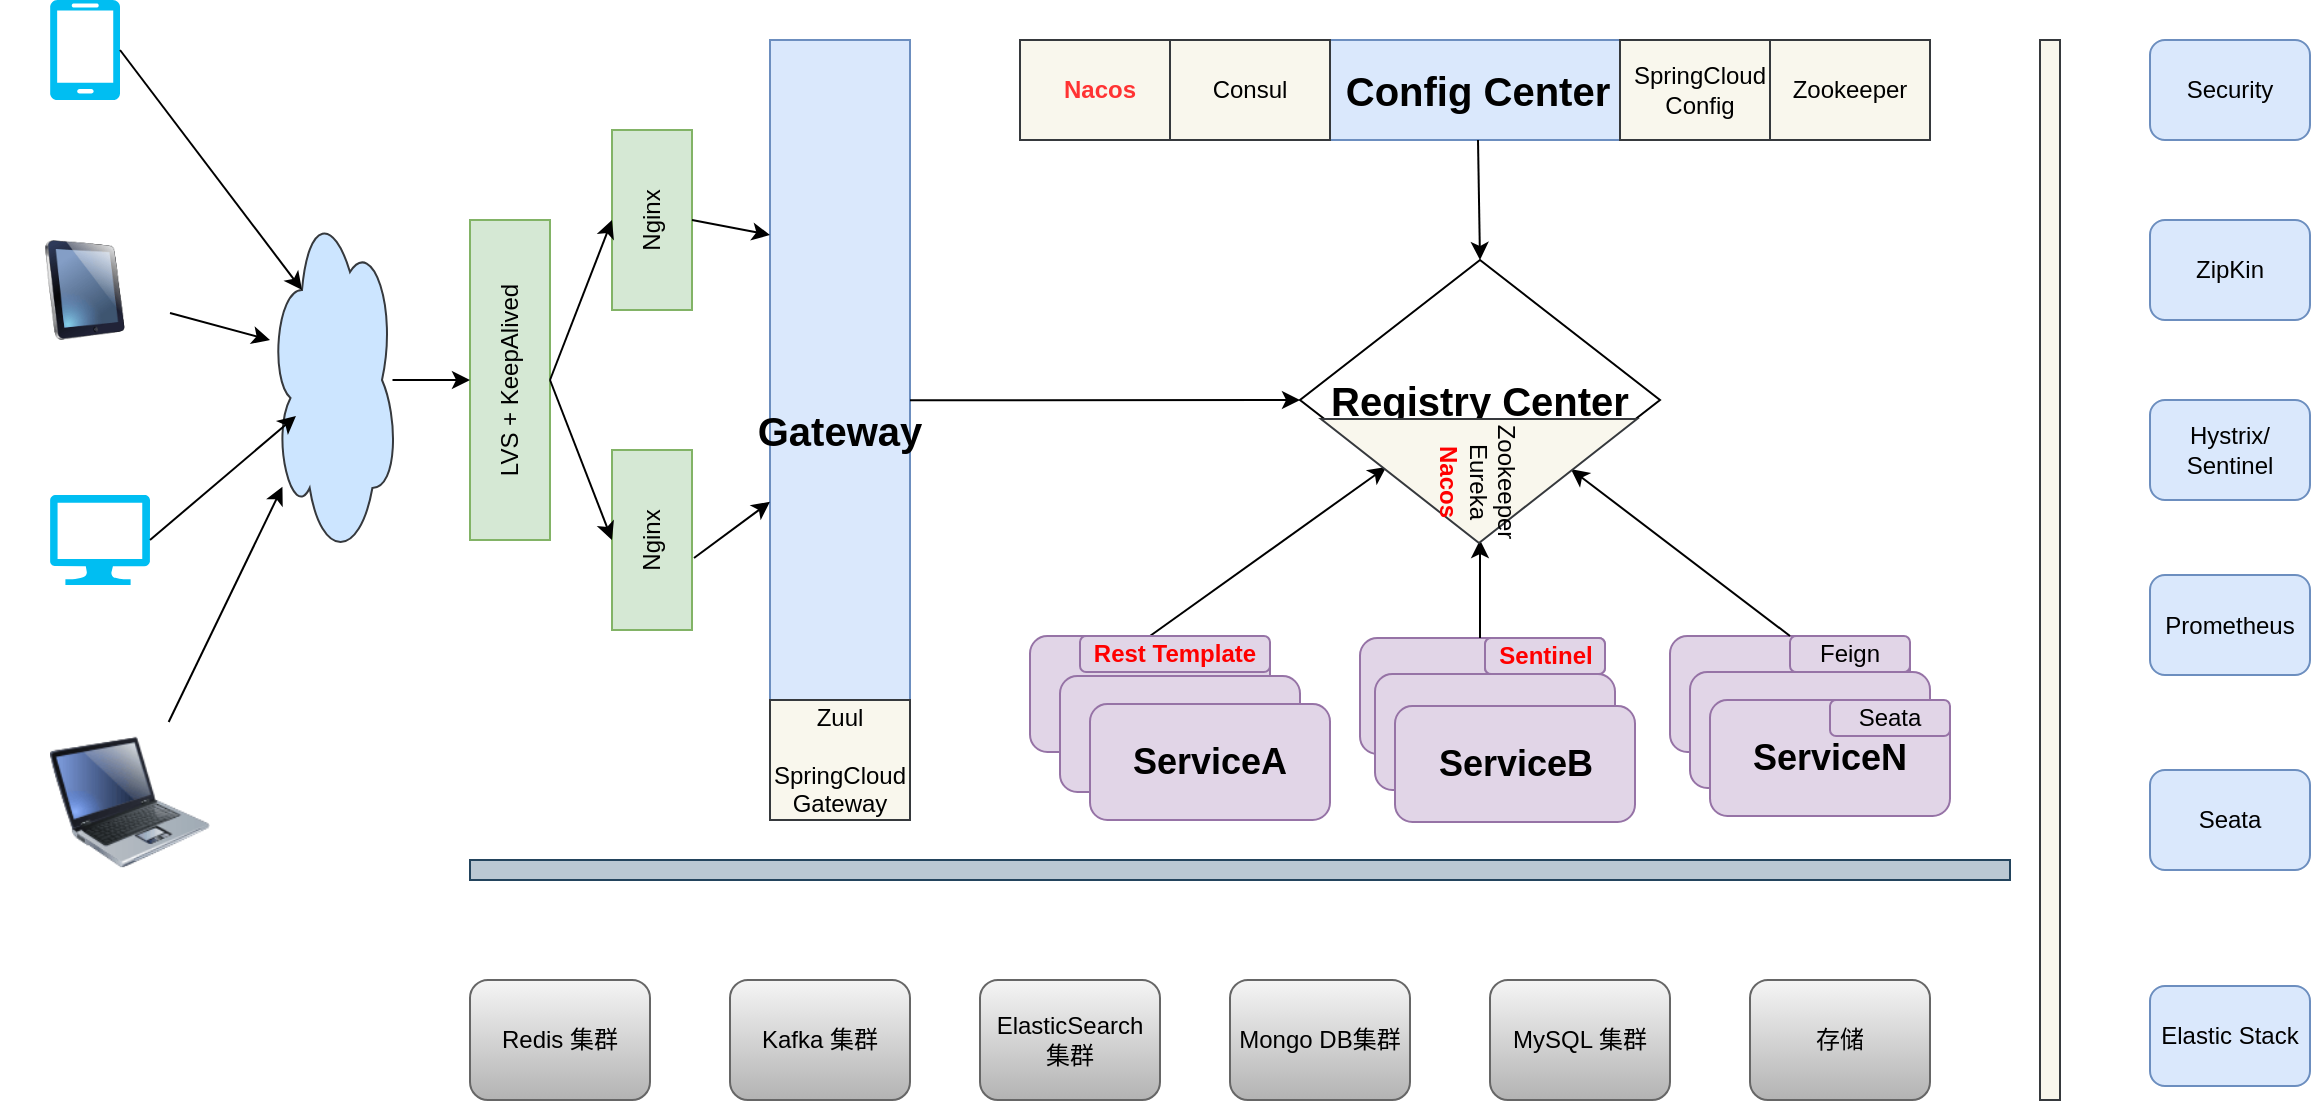 <mxfile version="14.1.1" type="github">
  <diagram id="Nxdn1b_2vX5v2sUgJNZZ" name="Page-1">
    <mxGraphModel dx="1038" dy="547" grid="1" gridSize="10" guides="1" tooltips="1" connect="1" arrows="1" fold="1" page="1" pageScale="1" pageWidth="850" pageHeight="1100" math="0" shadow="0">
      <root>
        <mxCell id="0" />
        <mxCell id="1" parent="0" />
        <mxCell id="o0XXjw1o6ZKp6EziVkPJ-1" value="&lt;div align=&quot;center&quot;&gt;&lt;b&gt;&lt;font style=&quot;font-size: 20px&quot;&gt;Gateway&lt;/font&gt;&lt;/b&gt;&lt;/div&gt;" style="rounded=0;whiteSpace=wrap;html=1;fillColor=#dae8fc;strokeColor=#6c8ebf;align=center;" parent="1" vertex="1">
          <mxGeometry x="425" y="60" width="70" height="390" as="geometry" />
        </mxCell>
        <mxCell id="o0XXjw1o6ZKp6EziVkPJ-2" value="Nginx" style="rounded=0;whiteSpace=wrap;html=1;fillColor=#d5e8d4;strokeColor=#82b366;rotation=-90;" parent="1" vertex="1">
          <mxGeometry x="321" y="130" width="90" height="40" as="geometry" />
        </mxCell>
        <mxCell id="o0XXjw1o6ZKp6EziVkPJ-3" value="Nginx" style="rounded=0;whiteSpace=wrap;html=1;fillColor=#d5e8d4;strokeColor=#82b366;rotation=-90;" parent="1" vertex="1">
          <mxGeometry x="321" y="290" width="90" height="40" as="geometry" />
        </mxCell>
        <mxCell id="o0XXjw1o6ZKp6EziVkPJ-4" value="&lt;font style=&quot;font-size: 15px&quot;&gt;ServiceA&lt;/font&gt;" style="rounded=1;whiteSpace=wrap;html=1;fillColor=#e1d5e7;strokeColor=#9673a6;" parent="1" vertex="1">
          <mxGeometry x="555" y="358" width="120" height="58" as="geometry" />
        </mxCell>
        <mxCell id="o0XXjw1o6ZKp6EziVkPJ-5" value="ServiceB" style="rounded=1;whiteSpace=wrap;html=1;fillColor=#e1d5e7;strokeColor=#9673a6;" parent="1" vertex="1">
          <mxGeometry x="720" y="359" width="120" height="58" as="geometry" />
        </mxCell>
        <mxCell id="o0XXjw1o6ZKp6EziVkPJ-6" value="&lt;b&gt;&lt;font style=&quot;font-size: 20px&quot;&gt;Config Center&lt;/font&gt;&lt;/b&gt;" style="rounded=0;whiteSpace=wrap;html=1;fillColor=#dae8fc;strokeColor=#6c8ebf;" parent="1" vertex="1">
          <mxGeometry x="554" y="60" width="450" height="50" as="geometry" />
        </mxCell>
        <mxCell id="o0XXjw1o6ZKp6EziVkPJ-7" value="&lt;div&gt;Zuul&lt;/div&gt;&lt;div&gt;&lt;br&gt;&lt;/div&gt;&lt;div&gt;SpringCloud Gateway&lt;br&gt;&lt;/div&gt;" style="rounded=0;whiteSpace=wrap;html=1;fillColor=#f9f7ed;strokeColor=#36393d;" parent="1" vertex="1">
          <mxGeometry x="425" y="390" width="70" height="60" as="geometry" />
        </mxCell>
        <mxCell id="o0XXjw1o6ZKp6EziVkPJ-8" value="ServiceN" style="rounded=1;whiteSpace=wrap;html=1;fillColor=#e1d5e7;strokeColor=#9673a6;" parent="1" vertex="1">
          <mxGeometry x="875" y="358" width="120" height="58" as="geometry" />
        </mxCell>
        <mxCell id="o0XXjw1o6ZKp6EziVkPJ-9" value="" style="rounded=0;whiteSpace=wrap;html=1;fillColor=#bac8d3;strokeColor=#23445d;" parent="1" vertex="1">
          <mxGeometry x="275" y="470" width="770" height="10" as="geometry" />
        </mxCell>
        <mxCell id="o0XXjw1o6ZKp6EziVkPJ-10" value="MySQL 集群" style="rounded=1;whiteSpace=wrap;html=1;fillColor=#f5f5f5;strokeColor=#666666;gradientColor=#b3b3b3;" parent="1" vertex="1">
          <mxGeometry x="785" y="530" width="90" height="60" as="geometry" />
        </mxCell>
        <mxCell id="o0XXjw1o6ZKp6EziVkPJ-11" value="Redis 集群" style="rounded=1;whiteSpace=wrap;html=1;fillColor=#f5f5f5;strokeColor=#666666;gradientColor=#b3b3b3;" parent="1" vertex="1">
          <mxGeometry x="275" y="530" width="90" height="60" as="geometry" />
        </mxCell>
        <mxCell id="o0XXjw1o6ZKp6EziVkPJ-12" value="&lt;div&gt;Kafka 集群&lt;/div&gt;" style="rounded=1;whiteSpace=wrap;html=1;fillColor=#f5f5f5;strokeColor=#666666;gradientColor=#b3b3b3;" parent="1" vertex="1">
          <mxGeometry x="405" y="530" width="90" height="60" as="geometry" />
        </mxCell>
        <mxCell id="o0XXjw1o6ZKp6EziVkPJ-13" value="&lt;div&gt;ElasticSearch 集群&lt;/div&gt;" style="rounded=1;whiteSpace=wrap;html=1;fillColor=#f5f5f5;strokeColor=#666666;gradientColor=#b3b3b3;" parent="1" vertex="1">
          <mxGeometry x="530" y="530" width="90" height="60" as="geometry" />
        </mxCell>
        <mxCell id="o0XXjw1o6ZKp6EziVkPJ-14" value="&lt;div&gt;Mongo DB集群&lt;/div&gt;" style="rounded=1;whiteSpace=wrap;html=1;fillColor=#f5f5f5;strokeColor=#666666;gradientColor=#b3b3b3;" parent="1" vertex="1">
          <mxGeometry x="655" y="530" width="90" height="60" as="geometry" />
        </mxCell>
        <mxCell id="o0XXjw1o6ZKp6EziVkPJ-15" value="存储" style="rounded=1;whiteSpace=wrap;html=1;fillColor=#f5f5f5;strokeColor=#666666;gradientColor=#b3b3b3;" parent="1" vertex="1">
          <mxGeometry x="915" y="530" width="90" height="60" as="geometry" />
        </mxCell>
        <mxCell id="o0XXjw1o6ZKp6EziVkPJ-16" value="&lt;b&gt;&lt;font style=&quot;font-size: 20px&quot;&gt;Registry Center&lt;/font&gt;&lt;/b&gt;" style="rhombus;whiteSpace=wrap;html=1;" parent="1" vertex="1">
          <mxGeometry x="690" y="170" width="180" height="140" as="geometry" />
        </mxCell>
        <mxCell id="o0XXjw1o6ZKp6EziVkPJ-17" value="LVS + KeepAlived" style="rounded=0;whiteSpace=wrap;html=1;fillColor=#d5e8d4;strokeColor=#82b366;rotation=-90;" parent="1" vertex="1">
          <mxGeometry x="215" y="210" width="160" height="40" as="geometry" />
        </mxCell>
        <mxCell id="o0XXjw1o6ZKp6EziVkPJ-18" value="" style="ellipse;shape=cloud;whiteSpace=wrap;html=1;fillColor=#cce5ff;strokeColor=#36393d;" parent="1" vertex="1">
          <mxGeometry x="175" y="140" width="64" height="180" as="geometry" />
        </mxCell>
        <mxCell id="o0XXjw1o6ZKp6EziVkPJ-19" value="&lt;div&gt;SpringCloud Config&lt;/div&gt;" style="rounded=0;whiteSpace=wrap;html=1;fillColor=#f9f7ed;strokeColor=#36393d;" parent="1" vertex="1">
          <mxGeometry x="850" y="60" width="80" height="50" as="geometry" />
        </mxCell>
        <mxCell id="o0XXjw1o6ZKp6EziVkPJ-20" value="" style="endArrow=classic;html=1;exitX=0.5;exitY=0;exitDx=0;exitDy=0;" parent="1" source="o0XXjw1o6ZKp6EziVkPJ-4" target="o0XXjw1o6ZKp6EziVkPJ-16" edge="1">
          <mxGeometry width="50" height="50" relative="1" as="geometry">
            <mxPoint x="615" y="390" as="sourcePoint" />
            <mxPoint x="665" y="340" as="targetPoint" />
          </mxGeometry>
        </mxCell>
        <mxCell id="o0XXjw1o6ZKp6EziVkPJ-21" value="" style="endArrow=classic;html=1;entryX=0;entryY=0.5;entryDx=0;entryDy=0;exitX=1;exitY=0.462;exitDx=0;exitDy=0;exitPerimeter=0;" parent="1" source="o0XXjw1o6ZKp6EziVkPJ-1" target="o0XXjw1o6ZKp6EziVkPJ-16" edge="1">
          <mxGeometry width="50" height="50" relative="1" as="geometry">
            <mxPoint x="495" y="250" as="sourcePoint" />
            <mxPoint x="545" y="200" as="targetPoint" />
          </mxGeometry>
        </mxCell>
        <mxCell id="o0XXjw1o6ZKp6EziVkPJ-22" value="" style="endArrow=classic;html=1;exitX=0.5;exitY=0;exitDx=0;exitDy=0;" parent="1" source="o0XXjw1o6ZKp6EziVkPJ-8" target="o0XXjw1o6ZKp6EziVkPJ-16" edge="1">
          <mxGeometry width="50" height="50" relative="1" as="geometry">
            <mxPoint x="875" y="350" as="sourcePoint" />
            <mxPoint x="1125" y="270" as="targetPoint" />
          </mxGeometry>
        </mxCell>
        <mxCell id="o0XXjw1o6ZKp6EziVkPJ-23" value="" style="endArrow=classic;html=1;exitX=0.5;exitY=0;exitDx=0;exitDy=0;entryX=0.5;entryY=1;entryDx=0;entryDy=0;" parent="1" source="o0XXjw1o6ZKp6EziVkPJ-5" target="o0XXjw1o6ZKp6EziVkPJ-16" edge="1">
          <mxGeometry width="50" height="50" relative="1" as="geometry">
            <mxPoint x="875" y="371.03" as="sourcePoint" />
            <mxPoint x="982.325" y="260.004" as="targetPoint" />
          </mxGeometry>
        </mxCell>
        <mxCell id="o0XXjw1o6ZKp6EziVkPJ-24" value="&lt;div&gt;Zookeeper&lt;br&gt;&lt;/div&gt;&lt;div&gt;Eureka&lt;/div&gt;&lt;div&gt;&lt;b&gt;&lt;font color=&quot;#FF0000&quot;&gt;Nacos&lt;/font&gt;&lt;/b&gt;&lt;br&gt;&lt;/div&gt;" style="triangle;whiteSpace=wrap;html=1;rotation=90;fillColor=#f9f7ed;strokeColor=#36393d;" parent="1" vertex="1">
          <mxGeometry x="748.5" y="201.5" width="62" height="158" as="geometry" />
        </mxCell>
        <mxCell id="o0XXjw1o6ZKp6EziVkPJ-25" value="Sentinel" style="rounded=1;whiteSpace=wrap;html=1;arcSize=17;fillColor=#e1d5e7;strokeColor=#9673a6;" parent="1" vertex="1">
          <mxGeometry x="782.5" y="359" width="60" height="18" as="geometry" />
        </mxCell>
        <mxCell id="o0XXjw1o6ZKp6EziVkPJ-26" value="Hystrux/Sentinel" style="rounded=1;whiteSpace=wrap;html=1;arcSize=17;fillColor=#e1d5e7;strokeColor=#9673a6;" parent="1" vertex="1">
          <mxGeometry x="585" y="398" width="90" height="18" as="geometry" />
        </mxCell>
        <mxCell id="o0XXjw1o6ZKp6EziVkPJ-27" value="&lt;font style=&quot;font-size: 15px&quot;&gt;ServiceA&lt;/font&gt;" style="rounded=1;whiteSpace=wrap;html=1;fillColor=#e1d5e7;strokeColor=#9673a6;" parent="1" vertex="1">
          <mxGeometry x="570" y="378" width="120" height="58" as="geometry" />
        </mxCell>
        <mxCell id="o0XXjw1o6ZKp6EziVkPJ-29" value="Hystrux/Sentinel" style="rounded=1;whiteSpace=wrap;html=1;arcSize=17;fillColor=#e1d5e7;strokeColor=#9673a6;" parent="1" vertex="1">
          <mxGeometry x="600" y="418" width="90" height="18" as="geometry" />
        </mxCell>
        <mxCell id="o0XXjw1o6ZKp6EziVkPJ-30" value="&lt;font style=&quot;font-size: 18px&quot;&gt;&lt;b&gt;&lt;font style=&quot;font-size: 18px&quot;&gt;ServiceA&lt;/font&gt;&lt;/b&gt;&lt;/font&gt;" style="rounded=1;whiteSpace=wrap;html=1;fillColor=#e1d5e7;strokeColor=#9673a6;" parent="1" vertex="1">
          <mxGeometry x="585" y="392" width="120" height="58" as="geometry" />
        </mxCell>
        <mxCell id="o0XXjw1o6ZKp6EziVkPJ-32" value="ServiceB" style="rounded=1;whiteSpace=wrap;html=1;fillColor=#e1d5e7;strokeColor=#9673a6;" parent="1" vertex="1">
          <mxGeometry x="727.5" y="377" width="120" height="58" as="geometry" />
        </mxCell>
        <mxCell id="o0XXjw1o6ZKp6EziVkPJ-33" value="&lt;font style=&quot;font-size: 18px&quot;&gt;&lt;b&gt;&lt;font style=&quot;font-size: 18px&quot;&gt;ServiceB&lt;/font&gt;&lt;/b&gt;&lt;/font&gt;" style="rounded=1;whiteSpace=wrap;html=1;fillColor=#e1d5e7;strokeColor=#9673a6;" parent="1" vertex="1">
          <mxGeometry x="737.5" y="393" width="120" height="58" as="geometry" />
        </mxCell>
        <mxCell id="o0XXjw1o6ZKp6EziVkPJ-34" value="ServiceN" style="rounded=1;whiteSpace=wrap;html=1;fillColor=#e1d5e7;strokeColor=#9673a6;" parent="1" vertex="1">
          <mxGeometry x="885" y="376" width="120" height="58" as="geometry" />
        </mxCell>
        <mxCell id="o0XXjw1o6ZKp6EziVkPJ-35" value="&lt;font style=&quot;font-size: 18px&quot;&gt;&lt;b&gt;&lt;font style=&quot;font-size: 18px&quot;&gt;ServiceN&lt;/font&gt;&lt;/b&gt;&lt;/font&gt;" style="rounded=1;whiteSpace=wrap;html=1;fillColor=#e1d5e7;strokeColor=#9673a6;" parent="1" vertex="1">
          <mxGeometry x="895" y="390" width="120" height="58" as="geometry" />
        </mxCell>
        <mxCell id="o0XXjw1o6ZKp6EziVkPJ-36" value="" style="endArrow=classic;html=1;exitX=0.5;exitY=1;exitDx=0;exitDy=0;entryX=0;entryY=0.25;entryDx=0;entryDy=0;" parent="1" source="o0XXjw1o6ZKp6EziVkPJ-2" target="o0XXjw1o6ZKp6EziVkPJ-1" edge="1">
          <mxGeometry width="50" height="50" relative="1" as="geometry">
            <mxPoint x="615" y="320" as="sourcePoint" />
            <mxPoint x="665" y="270" as="targetPoint" />
          </mxGeometry>
        </mxCell>
        <mxCell id="o0XXjw1o6ZKp6EziVkPJ-37" value="" style="endArrow=classic;html=1;exitX=0.4;exitY=1.025;exitDx=0;exitDy=0;exitPerimeter=0;entryX=0;entryY=0.592;entryDx=0;entryDy=0;entryPerimeter=0;" parent="1" source="o0XXjw1o6ZKp6EziVkPJ-3" target="o0XXjw1o6ZKp6EziVkPJ-1" edge="1">
          <mxGeometry width="50" height="50" relative="1" as="geometry">
            <mxPoint x="615" y="320" as="sourcePoint" />
            <mxPoint x="665" y="270" as="targetPoint" />
          </mxGeometry>
        </mxCell>
        <mxCell id="o0XXjw1o6ZKp6EziVkPJ-38" value="" style="endArrow=classic;html=1;exitX=0.5;exitY=1;exitDx=0;exitDy=0;entryX=0.5;entryY=0;entryDx=0;entryDy=0;" parent="1" source="o0XXjw1o6ZKp6EziVkPJ-17" target="o0XXjw1o6ZKp6EziVkPJ-2" edge="1">
          <mxGeometry width="50" height="50" relative="1" as="geometry">
            <mxPoint x="615" y="320" as="sourcePoint" />
            <mxPoint x="665" y="270" as="targetPoint" />
          </mxGeometry>
        </mxCell>
        <mxCell id="o0XXjw1o6ZKp6EziVkPJ-39" value="" style="endArrow=classic;html=1;entryX=0.5;entryY=0;entryDx=0;entryDy=0;exitX=0.5;exitY=1;exitDx=0;exitDy=0;" parent="1" source="o0XXjw1o6ZKp6EziVkPJ-17" target="o0XXjw1o6ZKp6EziVkPJ-3" edge="1">
          <mxGeometry width="50" height="50" relative="1" as="geometry">
            <mxPoint x="615" y="320" as="sourcePoint" />
            <mxPoint x="665" y="270" as="targetPoint" />
          </mxGeometry>
        </mxCell>
        <mxCell id="o0XXjw1o6ZKp6EziVkPJ-40" value="" style="endArrow=classic;html=1;exitX=0.957;exitY=0.5;exitDx=0;exitDy=0;exitPerimeter=0;" parent="1" source="o0XXjw1o6ZKp6EziVkPJ-18" edge="1">
          <mxGeometry width="50" height="50" relative="1" as="geometry">
            <mxPoint x="615" y="320" as="sourcePoint" />
            <mxPoint x="275" y="230" as="targetPoint" />
          </mxGeometry>
        </mxCell>
        <mxCell id="o0XXjw1o6ZKp6EziVkPJ-41" value="" style="verticalLabelPosition=bottom;html=1;verticalAlign=top;align=center;strokeColor=none;fillColor=#00BEF2;shape=mxgraph.azure.computer;pointerEvents=1;" parent="1" vertex="1">
          <mxGeometry x="65" y="287.5" width="50" height="45" as="geometry" />
        </mxCell>
        <mxCell id="o0XXjw1o6ZKp6EziVkPJ-42" value="" style="image;html=1;image=img/lib/clip_art/computers/Laptop_128x128.png" parent="1" vertex="1">
          <mxGeometry x="65" y="401" width="80" height="80" as="geometry" />
        </mxCell>
        <mxCell id="o0XXjw1o6ZKp6EziVkPJ-43" value="" style="verticalLabelPosition=bottom;html=1;verticalAlign=top;align=center;strokeColor=none;fillColor=#00BEF2;shape=mxgraph.azure.mobile;pointerEvents=1;" parent="1" vertex="1">
          <mxGeometry x="65" y="40" width="35" height="50" as="geometry" />
        </mxCell>
        <mxCell id="o0XXjw1o6ZKp6EziVkPJ-44" value="" style="image;html=1;image=img/lib/clip_art/computers/iPad_128x128.png" parent="1" vertex="1">
          <mxGeometry x="40" y="160" width="85" height="50" as="geometry" />
        </mxCell>
        <mxCell id="o0XXjw1o6ZKp6EziVkPJ-45" value="" style="endArrow=classic;html=1;exitX=1;exitY=0.5;exitDx=0;exitDy=0;exitPerimeter=0;entryX=0.25;entryY=0.25;entryDx=0;entryDy=0;entryPerimeter=0;" parent="1" source="o0XXjw1o6ZKp6EziVkPJ-43" target="o0XXjw1o6ZKp6EziVkPJ-18" edge="1">
          <mxGeometry width="50" height="50" relative="1" as="geometry">
            <mxPoint x="465" y="320" as="sourcePoint" />
            <mxPoint x="535" y="310" as="targetPoint" />
          </mxGeometry>
        </mxCell>
        <mxCell id="o0XXjw1o6ZKp6EziVkPJ-46" value="" style="endArrow=classic;html=1;" parent="1" source="o0XXjw1o6ZKp6EziVkPJ-44" edge="1">
          <mxGeometry width="50" height="50" relative="1" as="geometry">
            <mxPoint x="115" y="200" as="sourcePoint" />
            <mxPoint x="175" y="210" as="targetPoint" />
          </mxGeometry>
        </mxCell>
        <mxCell id="o0XXjw1o6ZKp6EziVkPJ-47" value="" style="endArrow=classic;html=1;exitX=1;exitY=0.5;exitDx=0;exitDy=0;exitPerimeter=0;entryX=0.203;entryY=0.6;entryDx=0;entryDy=0;entryPerimeter=0;" parent="1" source="o0XXjw1o6ZKp6EziVkPJ-41" target="o0XXjw1o6ZKp6EziVkPJ-18" edge="1">
          <mxGeometry width="50" height="50" relative="1" as="geometry">
            <mxPoint x="465" y="320" as="sourcePoint" />
            <mxPoint x="515" y="270" as="targetPoint" />
          </mxGeometry>
        </mxCell>
        <mxCell id="o0XXjw1o6ZKp6EziVkPJ-48" value="" style="endArrow=classic;html=1;" parent="1" source="o0XXjw1o6ZKp6EziVkPJ-42" target="o0XXjw1o6ZKp6EziVkPJ-18" edge="1">
          <mxGeometry width="50" height="50" relative="1" as="geometry">
            <mxPoint x="465" y="320" as="sourcePoint" />
            <mxPoint x="515" y="270" as="targetPoint" />
          </mxGeometry>
        </mxCell>
        <mxCell id="o0XXjw1o6ZKp6EziVkPJ-49" value="ZipKin" style="rounded=1;whiteSpace=wrap;html=1;fillColor=#dae8fc;strokeColor=#6c8ebf;" parent="1" vertex="1">
          <mxGeometry x="1115" y="150" width="80" height="50" as="geometry" />
        </mxCell>
        <mxCell id="o0XXjw1o6ZKp6EziVkPJ-50" value="" style="rounded=0;whiteSpace=wrap;html=1;rotation=90;fillColor=#f9f7ed;strokeColor=#36393d;" parent="1" vertex="1">
          <mxGeometry x="800" y="320" width="530" height="10" as="geometry" />
        </mxCell>
        <mxCell id="o0XXjw1o6ZKp6EziVkPJ-51" value="Security" style="rounded=1;whiteSpace=wrap;html=1;fillColor=#dae8fc;strokeColor=#6c8ebf;" parent="1" vertex="1">
          <mxGeometry x="1115" y="60" width="80" height="50" as="geometry" />
        </mxCell>
        <mxCell id="o0XXjw1o6ZKp6EziVkPJ-52" value="Seata" style="rounded=1;whiteSpace=wrap;html=1;fillColor=#dae8fc;strokeColor=#6c8ebf;" parent="1" vertex="1">
          <mxGeometry x="1115" y="425" width="80" height="50" as="geometry" />
        </mxCell>
        <mxCell id="o0XXjw1o6ZKp6EziVkPJ-53" value="Elastic Stack" style="rounded=1;whiteSpace=wrap;html=1;fillColor=#dae8fc;strokeColor=#6c8ebf;" parent="1" vertex="1">
          <mxGeometry x="1115" y="533" width="80" height="50" as="geometry" />
        </mxCell>
        <mxCell id="o0XXjw1o6ZKp6EziVkPJ-54" value="Prometheus" style="rounded=1;whiteSpace=wrap;html=1;fillColor=#dae8fc;strokeColor=#6c8ebf;" parent="1" vertex="1">
          <mxGeometry x="1115" y="327.5" width="80" height="50" as="geometry" />
        </mxCell>
        <mxCell id="o0XXjw1o6ZKp6EziVkPJ-55" value="&lt;div&gt;Hystrix/&lt;/div&gt;&lt;div&gt;Sentinel&lt;br&gt;&lt;/div&gt;" style="rounded=1;whiteSpace=wrap;html=1;fillColor=#dae8fc;strokeColor=#6c8ebf;" parent="1" vertex="1">
          <mxGeometry x="1115" y="240" width="80" height="50" as="geometry" />
        </mxCell>
        <mxCell id="o0XXjw1o6ZKp6EziVkPJ-56" value="" style="endArrow=classic;html=1;exitX=0.5;exitY=1;exitDx=0;exitDy=0;entryX=0.5;entryY=0;entryDx=0;entryDy=0;" parent="1" source="o0XXjw1o6ZKp6EziVkPJ-6" target="o0XXjw1o6ZKp6EziVkPJ-16" edge="1">
          <mxGeometry width="50" height="50" relative="1" as="geometry">
            <mxPoint x="725" y="230" as="sourcePoint" />
            <mxPoint x="775" y="180" as="targetPoint" />
          </mxGeometry>
        </mxCell>
        <mxCell id="o0XXjw1o6ZKp6EziVkPJ-57" value="Zookeeper" style="rounded=0;whiteSpace=wrap;html=1;fillColor=#f9f7ed;strokeColor=#36393d;" parent="1" vertex="1">
          <mxGeometry x="925" y="60" width="80" height="50" as="geometry" />
        </mxCell>
        <mxCell id="o0XXjw1o6ZKp6EziVkPJ-58" value="&lt;div&gt;&lt;font color=&quot;#FF3333&quot;&gt;&lt;b&gt;Nacos&lt;/b&gt;&lt;/font&gt;&lt;/div&gt;" style="rounded=0;whiteSpace=wrap;html=1;fillColor=#f9f7ed;strokeColor=#36393d;" parent="1" vertex="1">
          <mxGeometry x="550" y="60" width="80" height="50" as="geometry" />
        </mxCell>
        <mxCell id="o0XXjw1o6ZKp6EziVkPJ-59" value="Consul" style="rounded=0;whiteSpace=wrap;html=1;fillColor=#f9f7ed;strokeColor=#36393d;" parent="1" vertex="1">
          <mxGeometry x="625" y="60" width="80" height="50" as="geometry" />
        </mxCell>
        <mxCell id="o0XXjw1o6ZKp6EziVkPJ-63" value="&lt;font color=&quot;#FF0000&quot;&gt;&lt;b&gt;Rest Template&lt;/b&gt;&lt;/font&gt;" style="rounded=1;whiteSpace=wrap;html=1;arcSize=17;fillColor=#e1d5e7;strokeColor=#9673a6;" parent="1" vertex="1">
          <mxGeometry x="580" y="358" width="95" height="18" as="geometry" />
        </mxCell>
        <mxCell id="o0XXjw1o6ZKp6EziVkPJ-64" value="&lt;b&gt;&lt;font color=&quot;#FF0000&quot;&gt;Sentinel&lt;/font&gt;&lt;/b&gt;" style="rounded=1;whiteSpace=wrap;html=1;arcSize=17;fillColor=#e1d5e7;strokeColor=#9673a6;" parent="1" vertex="1">
          <mxGeometry x="782.5" y="359" width="60" height="18" as="geometry" />
        </mxCell>
        <mxCell id="o0XXjw1o6ZKp6EziVkPJ-65" value="Feign" style="rounded=1;whiteSpace=wrap;html=1;arcSize=17;fillColor=#e1d5e7;strokeColor=#9673a6;" parent="1" vertex="1">
          <mxGeometry x="935" y="358" width="60" height="18" as="geometry" />
        </mxCell>
        <mxCell id="o0XXjw1o6ZKp6EziVkPJ-70" value="&lt;div&gt;Seata&lt;/div&gt;" style="rounded=1;whiteSpace=wrap;html=1;arcSize=17;fillColor=#e1d5e7;strokeColor=#9673a6;" parent="1" vertex="1">
          <mxGeometry x="955" y="390" width="60" height="18" as="geometry" />
        </mxCell>
      </root>
    </mxGraphModel>
  </diagram>
</mxfile>

